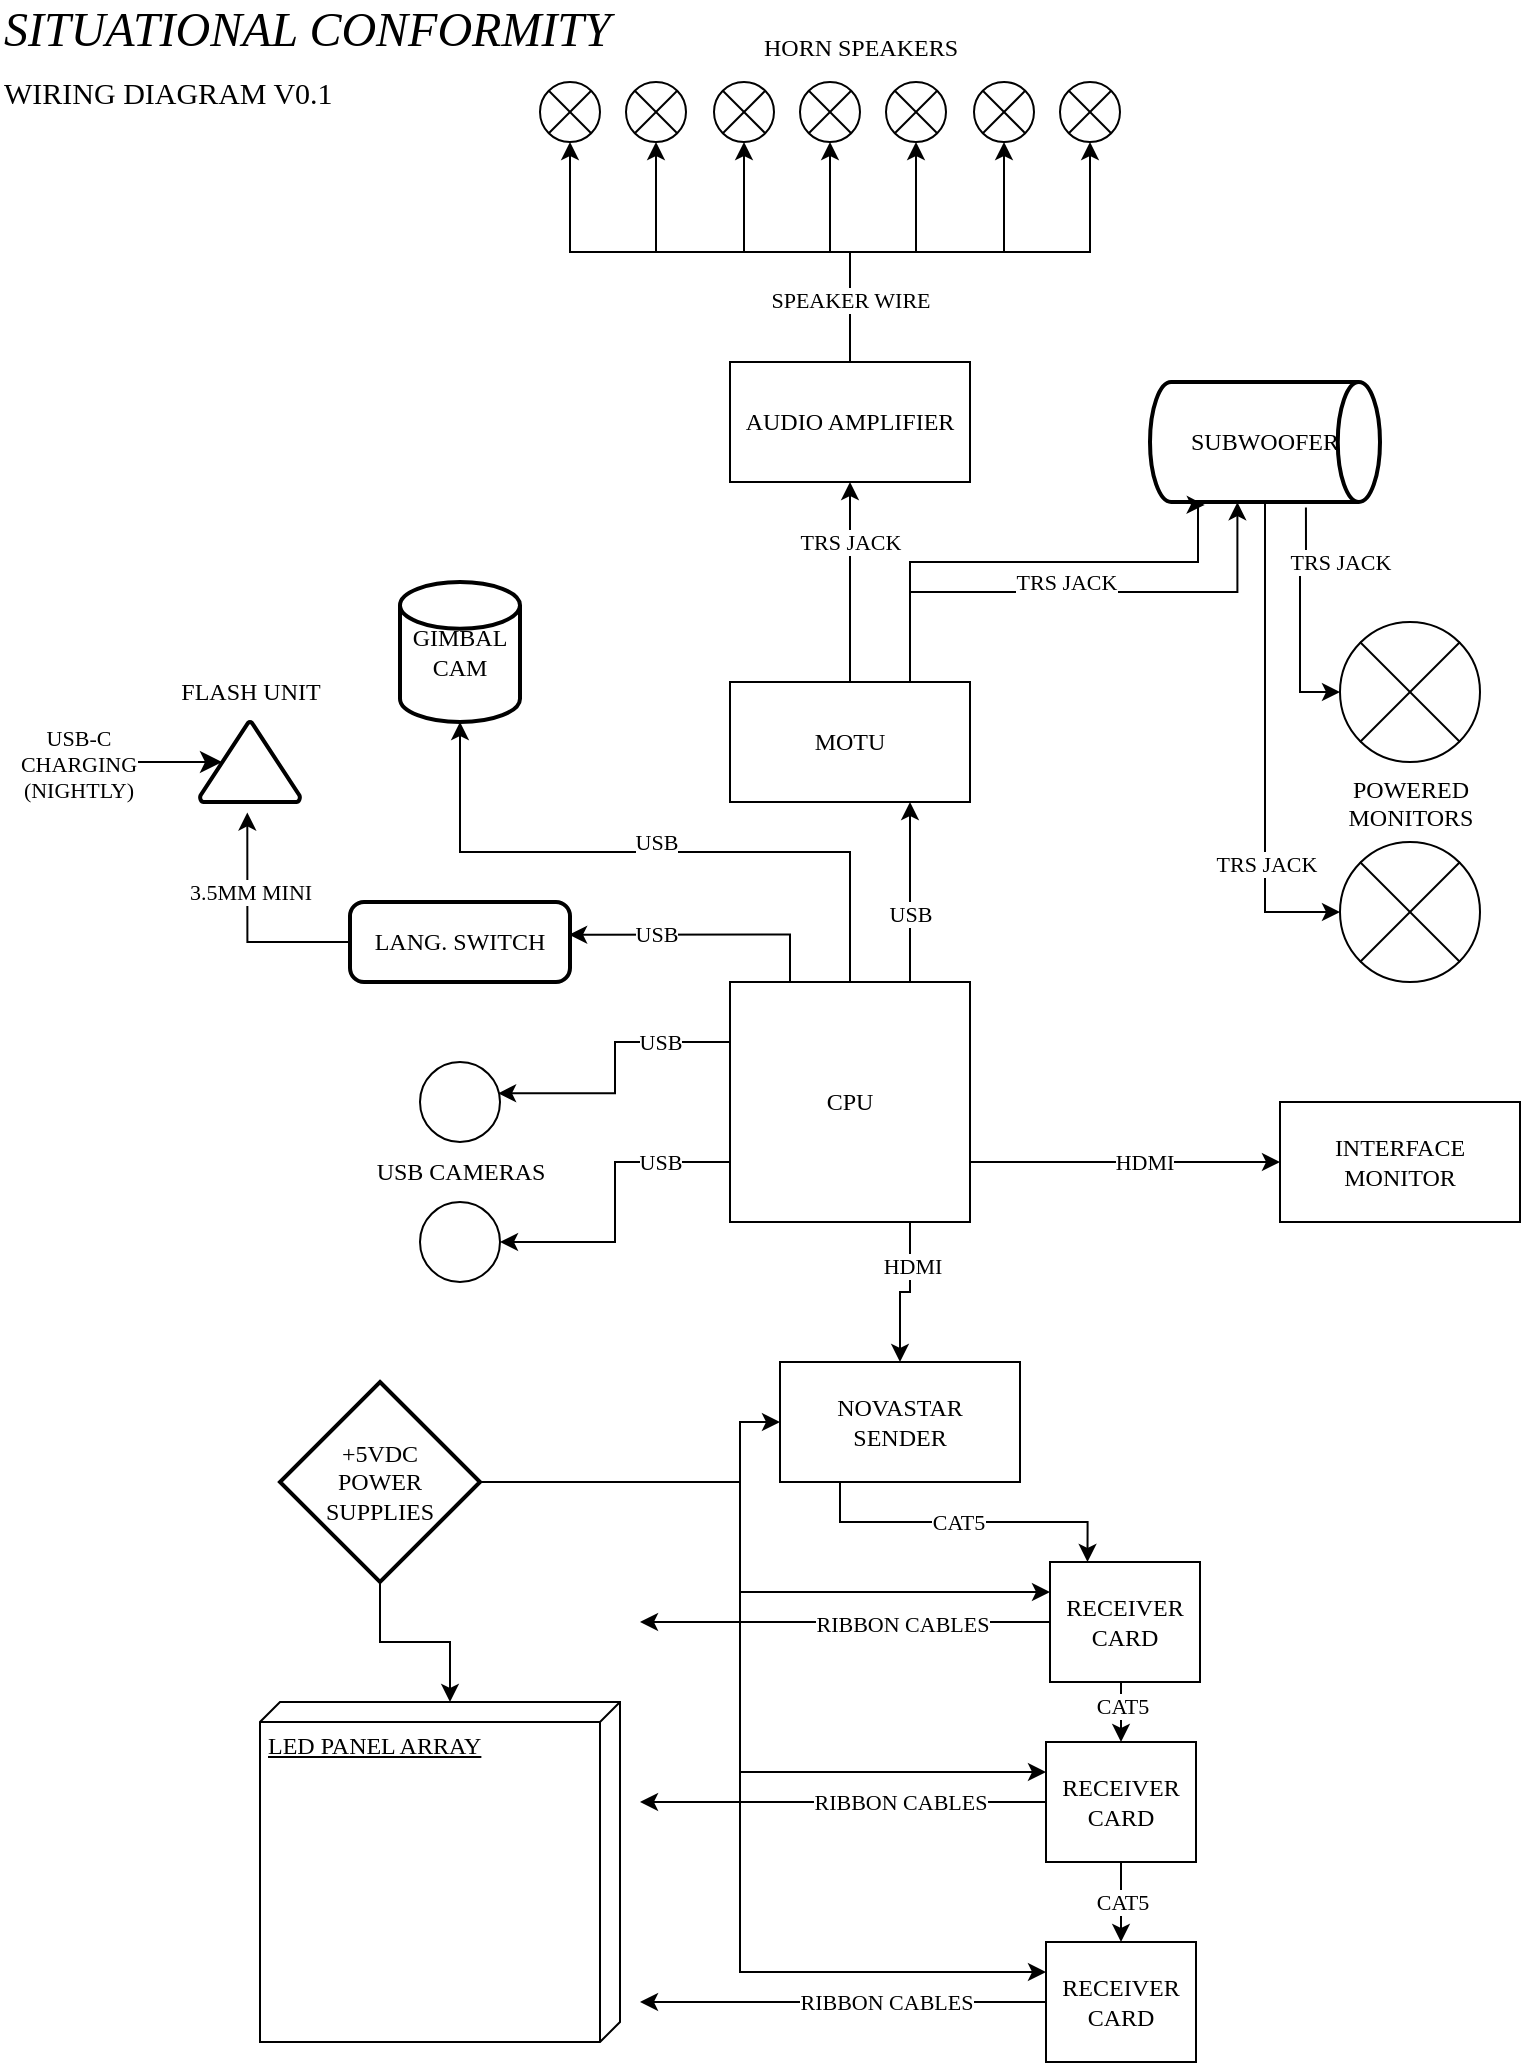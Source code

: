 <mxfile version="28.1.1">
  <diagram name="Page-1" id="MhaABuoevzeEkSNI2KPj">
    <mxGraphModel dx="1377" dy="755" grid="1" gridSize="10" guides="1" tooltips="1" connect="1" arrows="1" fold="1" page="1" pageScale="1" pageWidth="850" pageHeight="1100" math="0" shadow="0">
      <root>
        <mxCell id="0" />
        <mxCell id="1" parent="0" />
        <mxCell id="Cy4a-nuFGpsrrxOWvIIM-27" style="edgeStyle=orthogonalEdgeStyle;rounded=0;orthogonalLoop=1;jettySize=auto;html=1;exitX=0.75;exitY=0;exitDx=0;exitDy=0;entryX=0.75;entryY=1;entryDx=0;entryDy=0;fontFamily=Lucida Console;" parent="1" source="Cy4a-nuFGpsrrxOWvIIM-1" target="Cy4a-nuFGpsrrxOWvIIM-2" edge="1">
          <mxGeometry relative="1" as="geometry" />
        </mxCell>
        <mxCell id="Cy4a-nuFGpsrrxOWvIIM-50" value="USB" style="edgeLabel;html=1;align=center;verticalAlign=middle;resizable=0;points=[];fontFamily=Lucida Console;" parent="Cy4a-nuFGpsrrxOWvIIM-27" vertex="1" connectable="0">
          <mxGeometry x="-0.237" relative="1" as="geometry">
            <mxPoint as="offset" />
          </mxGeometry>
        </mxCell>
        <mxCell id="Cy4a-nuFGpsrrxOWvIIM-32" style="edgeStyle=orthogonalEdgeStyle;rounded=0;orthogonalLoop=1;jettySize=auto;html=1;exitX=1;exitY=0.75;exitDx=0;exitDy=0;entryX=0;entryY=0.5;entryDx=0;entryDy=0;fontFamily=Lucida Console;" parent="1" source="Cy4a-nuFGpsrrxOWvIIM-1" target="Cy4a-nuFGpsrrxOWvIIM-31" edge="1">
          <mxGeometry relative="1" as="geometry" />
        </mxCell>
        <mxCell id="Cy4a-nuFGpsrrxOWvIIM-49" value="HDMI" style="edgeLabel;html=1;align=center;verticalAlign=middle;resizable=0;points=[];fontFamily=Lucida Console;" parent="Cy4a-nuFGpsrrxOWvIIM-32" vertex="1" connectable="0">
          <mxGeometry x="-0.543" y="-2" relative="1" as="geometry">
            <mxPoint x="51" y="-2" as="offset" />
          </mxGeometry>
        </mxCell>
        <mxCell id="Cy4a-nuFGpsrrxOWvIIM-34" style="edgeStyle=orthogonalEdgeStyle;rounded=0;orthogonalLoop=1;jettySize=auto;html=1;exitX=0.75;exitY=1;exitDx=0;exitDy=0;entryX=0.5;entryY=0;entryDx=0;entryDy=0;fontFamily=Lucida Console;" parent="1" source="Cy4a-nuFGpsrrxOWvIIM-1" target="Cy4a-nuFGpsrrxOWvIIM-33" edge="1">
          <mxGeometry relative="1" as="geometry" />
        </mxCell>
        <mxCell id="Cy4a-nuFGpsrrxOWvIIM-48" value="HDMI" style="edgeLabel;html=1;align=center;verticalAlign=middle;resizable=0;points=[];fontFamily=Lucida Console;" parent="Cy4a-nuFGpsrrxOWvIIM-34" vertex="1" connectable="0">
          <mxGeometry x="-0.422" y="1" relative="1" as="geometry">
            <mxPoint as="offset" />
          </mxGeometry>
        </mxCell>
        <mxCell id="Cy4a-nuFGpsrrxOWvIIM-1" value="&lt;font&gt;CPU&lt;/font&gt;" style="whiteSpace=wrap;html=1;aspect=fixed;fontFamily=Lucida Console;" parent="1" vertex="1">
          <mxGeometry x="375" y="500" width="120" height="120" as="geometry" />
        </mxCell>
        <mxCell id="Cy4a-nuFGpsrrxOWvIIM-28" style="edgeStyle=orthogonalEdgeStyle;rounded=0;orthogonalLoop=1;jettySize=auto;html=1;exitX=0.5;exitY=0;exitDx=0;exitDy=0;entryX=0.5;entryY=1;entryDx=0;entryDy=0;fontFamily=Lucida Console;" parent="1" source="Cy4a-nuFGpsrrxOWvIIM-2" target="Cy4a-nuFGpsrrxOWvIIM-3" edge="1">
          <mxGeometry relative="1" as="geometry" />
        </mxCell>
        <mxCell id="Cy4a-nuFGpsrrxOWvIIM-51" value="TRS JACK" style="edgeLabel;html=1;align=center;verticalAlign=middle;resizable=0;points=[];fontFamily=Lucida Console;" parent="Cy4a-nuFGpsrrxOWvIIM-28" vertex="1" connectable="0">
          <mxGeometry x="-0.047" y="1" relative="1" as="geometry">
            <mxPoint x="1" y="-23" as="offset" />
          </mxGeometry>
        </mxCell>
        <mxCell id="Cy4a-nuFGpsrrxOWvIIM-2" value="MOTU" style="rounded=0;whiteSpace=wrap;html=1;fontFamily=Lucida Console;" parent="1" vertex="1">
          <mxGeometry x="375" y="350" width="120" height="60" as="geometry" />
        </mxCell>
        <mxCell id="Cy4a-nuFGpsrrxOWvIIM-17" style="edgeStyle=orthogonalEdgeStyle;rounded=0;orthogonalLoop=1;jettySize=auto;html=1;exitX=0.5;exitY=0;exitDx=0;exitDy=0;fontFamily=Lucida Console;" parent="1" source="Cy4a-nuFGpsrrxOWvIIM-3" target="Cy4a-nuFGpsrrxOWvIIM-7" edge="1">
          <mxGeometry relative="1" as="geometry" />
        </mxCell>
        <mxCell id="Cy4a-nuFGpsrrxOWvIIM-20" style="edgeStyle=orthogonalEdgeStyle;rounded=0;orthogonalLoop=1;jettySize=auto;html=1;exitX=0.5;exitY=0;exitDx=0;exitDy=0;fontFamily=Lucida Console;" parent="1" source="Cy4a-nuFGpsrrxOWvIIM-3" target="Cy4a-nuFGpsrrxOWvIIM-6" edge="1">
          <mxGeometry relative="1" as="geometry" />
        </mxCell>
        <mxCell id="Cy4a-nuFGpsrrxOWvIIM-21" style="edgeStyle=orthogonalEdgeStyle;rounded=0;orthogonalLoop=1;jettySize=auto;html=1;exitX=0.5;exitY=0;exitDx=0;exitDy=0;fontFamily=Lucida Console;" parent="1" source="Cy4a-nuFGpsrrxOWvIIM-3" target="Cy4a-nuFGpsrrxOWvIIM-12" edge="1">
          <mxGeometry relative="1" as="geometry">
            <Array as="points">
              <mxPoint x="435" y="135" />
              <mxPoint x="425" y="135" />
            </Array>
          </mxGeometry>
        </mxCell>
        <mxCell id="Cy4a-nuFGpsrrxOWvIIM-22" style="edgeStyle=orthogonalEdgeStyle;rounded=0;orthogonalLoop=1;jettySize=auto;html=1;exitX=0.5;exitY=0;exitDx=0;exitDy=0;fontFamily=Lucida Console;" parent="1" source="Cy4a-nuFGpsrrxOWvIIM-3" target="Cy4a-nuFGpsrrxOWvIIM-11" edge="1">
          <mxGeometry relative="1" as="geometry" />
        </mxCell>
        <mxCell id="Cy4a-nuFGpsrrxOWvIIM-23" style="edgeStyle=orthogonalEdgeStyle;rounded=0;orthogonalLoop=1;jettySize=auto;html=1;exitX=0.5;exitY=0;exitDx=0;exitDy=0;fontFamily=Lucida Console;" parent="1" source="Cy4a-nuFGpsrrxOWvIIM-3" target="Cy4a-nuFGpsrrxOWvIIM-10" edge="1">
          <mxGeometry relative="1" as="geometry" />
        </mxCell>
        <mxCell id="Cy4a-nuFGpsrrxOWvIIM-24" style="edgeStyle=orthogonalEdgeStyle;rounded=0;orthogonalLoop=1;jettySize=auto;html=1;exitX=0.5;exitY=0;exitDx=0;exitDy=0;fontFamily=Lucida Console;" parent="1" source="Cy4a-nuFGpsrrxOWvIIM-3" target="Cy4a-nuFGpsrrxOWvIIM-9" edge="1">
          <mxGeometry relative="1" as="geometry" />
        </mxCell>
        <mxCell id="Cy4a-nuFGpsrrxOWvIIM-3" value="AUDIO AMPLIFIER" style="rounded=0;whiteSpace=wrap;html=1;fontFamily=Lucida Console;" parent="1" vertex="1">
          <mxGeometry x="375" y="190" width="120" height="60" as="geometry" />
        </mxCell>
        <mxCell id="Cy4a-nuFGpsrrxOWvIIM-4" value="&lt;div&gt;POWERED&lt;/div&gt;&lt;div&gt;MONITORS&lt;/div&gt;" style="verticalLabelPosition=bottom;verticalAlign=top;html=1;shape=mxgraph.flowchart.or;fontFamily=Lucida Console;" parent="1" vertex="1">
          <mxGeometry x="680" y="320" width="70" height="70" as="geometry" />
        </mxCell>
        <mxCell id="Cy4a-nuFGpsrrxOWvIIM-5" value="" style="verticalLabelPosition=bottom;verticalAlign=top;html=1;shape=mxgraph.flowchart.or;fontFamily=Lucida Console;" parent="1" vertex="1">
          <mxGeometry x="680" y="430" width="70" height="70" as="geometry" />
        </mxCell>
        <mxCell id="Cy4a-nuFGpsrrxOWvIIM-14" value="" style="group;fontFamily=Lucida Console;" parent="1" vertex="1" connectable="0">
          <mxGeometry x="280" y="50" width="290" height="30" as="geometry" />
        </mxCell>
        <mxCell id="Cy4a-nuFGpsrrxOWvIIM-6" value="" style="verticalLabelPosition=bottom;verticalAlign=top;html=1;shape=mxgraph.flowchart.or;fontFamily=Lucida Console;" parent="Cy4a-nuFGpsrrxOWvIIM-14" vertex="1">
          <mxGeometry x="87" width="30" height="30" as="geometry" />
        </mxCell>
        <mxCell id="Cy4a-nuFGpsrrxOWvIIM-7" value="" style="verticalLabelPosition=bottom;verticalAlign=top;html=1;shape=mxgraph.flowchart.or;fontFamily=Lucida Console;" parent="Cy4a-nuFGpsrrxOWvIIM-14" vertex="1">
          <mxGeometry width="30" height="30" as="geometry" />
        </mxCell>
        <mxCell id="Cy4a-nuFGpsrrxOWvIIM-8" value="" style="verticalLabelPosition=bottom;verticalAlign=top;html=1;shape=mxgraph.flowchart.or;fontFamily=Lucida Console;" parent="Cy4a-nuFGpsrrxOWvIIM-14" vertex="1">
          <mxGeometry x="43" width="30" height="30" as="geometry" />
        </mxCell>
        <mxCell id="Cy4a-nuFGpsrrxOWvIIM-9" value="" style="verticalLabelPosition=bottom;verticalAlign=top;html=1;shape=mxgraph.flowchart.or;fontFamily=Lucida Console;" parent="Cy4a-nuFGpsrrxOWvIIM-14" vertex="1">
          <mxGeometry x="260" width="30" height="30" as="geometry" />
        </mxCell>
        <mxCell id="Cy4a-nuFGpsrrxOWvIIM-10" value="" style="verticalLabelPosition=bottom;verticalAlign=top;html=1;shape=mxgraph.flowchart.or;fontFamily=Lucida Console;" parent="Cy4a-nuFGpsrrxOWvIIM-14" vertex="1">
          <mxGeometry x="217" width="30" height="30" as="geometry" />
        </mxCell>
        <mxCell id="Cy4a-nuFGpsrrxOWvIIM-11" value="" style="verticalLabelPosition=bottom;verticalAlign=top;html=1;shape=mxgraph.flowchart.or;fontFamily=Lucida Console;" parent="Cy4a-nuFGpsrrxOWvIIM-14" vertex="1">
          <mxGeometry x="173" width="30" height="30" as="geometry" />
        </mxCell>
        <mxCell id="Cy4a-nuFGpsrrxOWvIIM-12" value="" style="verticalLabelPosition=bottom;verticalAlign=top;html=1;shape=mxgraph.flowchart.or;fontFamily=Lucida Console;" parent="Cy4a-nuFGpsrrxOWvIIM-14" vertex="1">
          <mxGeometry x="130" width="30" height="30" as="geometry" />
        </mxCell>
        <mxCell id="Cy4a-nuFGpsrrxOWvIIM-18" style="edgeStyle=orthogonalEdgeStyle;rounded=0;orthogonalLoop=1;jettySize=auto;html=1;exitX=0.5;exitY=1;exitDx=0;exitDy=0;exitPerimeter=0;fontFamily=Lucida Console;" parent="Cy4a-nuFGpsrrxOWvIIM-14" source="Cy4a-nuFGpsrrxOWvIIM-8" target="Cy4a-nuFGpsrrxOWvIIM-8" edge="1">
          <mxGeometry relative="1" as="geometry" />
        </mxCell>
        <mxCell id="Cy4a-nuFGpsrrxOWvIIM-19" style="edgeStyle=orthogonalEdgeStyle;rounded=0;orthogonalLoop=1;jettySize=auto;html=1;exitX=0.5;exitY=0;exitDx=0;exitDy=0;entryX=0.5;entryY=1;entryDx=0;entryDy=0;entryPerimeter=0;fontFamily=Lucida Console;" parent="1" source="Cy4a-nuFGpsrrxOWvIIM-3" target="Cy4a-nuFGpsrrxOWvIIM-8" edge="1">
          <mxGeometry relative="1" as="geometry" />
        </mxCell>
        <mxCell id="Cy4a-nuFGpsrrxOWvIIM-59" value="SPEAKER WIRE" style="edgeLabel;html=1;align=center;verticalAlign=middle;resizable=0;points=[];fontFamily=Lucida Console;" parent="Cy4a-nuFGpsrrxOWvIIM-19" vertex="1" connectable="0">
          <mxGeometry x="-0.694" relative="1" as="geometry">
            <mxPoint as="offset" />
          </mxGeometry>
        </mxCell>
        <mxCell id="Cy4a-nuFGpsrrxOWvIIM-25" style="edgeStyle=orthogonalEdgeStyle;rounded=0;orthogonalLoop=1;jettySize=auto;html=1;exitX=0.678;exitY=1.046;exitDx=0;exitDy=0;entryX=0;entryY=0.5;entryDx=0;entryDy=0;entryPerimeter=0;exitPerimeter=0;fontFamily=Lucida Console;" parent="1" source="Cy4a-nuFGpsrrxOWvIIM-55" target="Cy4a-nuFGpsrrxOWvIIM-4" edge="1">
          <mxGeometry relative="1" as="geometry" />
        </mxCell>
        <mxCell id="Cy4a-nuFGpsrrxOWvIIM-52" value="TRS JACK" style="edgeLabel;html=1;align=center;verticalAlign=middle;resizable=0;points=[];fontFamily=Lucida Console;" parent="Cy4a-nuFGpsrrxOWvIIM-25" vertex="1" connectable="0">
          <mxGeometry x="-0.538" y="1" relative="1" as="geometry">
            <mxPoint x="16" as="offset" />
          </mxGeometry>
        </mxCell>
        <mxCell id="Cy4a-nuFGpsrrxOWvIIM-26" style="edgeStyle=orthogonalEdgeStyle;rounded=0;orthogonalLoop=1;jettySize=auto;html=1;exitX=0.5;exitY=1;exitDx=0;exitDy=0;entryX=0;entryY=0.5;entryDx=0;entryDy=0;entryPerimeter=0;exitPerimeter=0;fontFamily=Lucida Console;" parent="1" source="Cy4a-nuFGpsrrxOWvIIM-55" target="Cy4a-nuFGpsrrxOWvIIM-5" edge="1">
          <mxGeometry relative="1" as="geometry" />
        </mxCell>
        <mxCell id="Cy4a-nuFGpsrrxOWvIIM-53" value="TRS JACK" style="edgeLabel;html=1;align=center;verticalAlign=middle;resizable=0;points=[];fontFamily=Lucida Console;" parent="Cy4a-nuFGpsrrxOWvIIM-26" vertex="1" connectable="0">
          <mxGeometry x="-0.652" relative="1" as="geometry">
            <mxPoint y="139" as="offset" />
          </mxGeometry>
        </mxCell>
        <mxCell id="Cy4a-nuFGpsrrxOWvIIM-31" value="INTERFACE MONITOR" style="rounded=0;whiteSpace=wrap;html=1;fontFamily=Lucida Console;" parent="1" vertex="1">
          <mxGeometry x="650" y="560" width="120" height="60" as="geometry" />
        </mxCell>
        <mxCell id="Cy4a-nuFGpsrrxOWvIIM-39" style="edgeStyle=orthogonalEdgeStyle;rounded=0;orthogonalLoop=1;jettySize=auto;html=1;exitX=0.25;exitY=1;exitDx=0;exitDy=0;entryX=0.25;entryY=0;entryDx=0;entryDy=0;fontFamily=Lucida Console;" parent="1" source="Cy4a-nuFGpsrrxOWvIIM-33" target="Cy4a-nuFGpsrrxOWvIIM-36" edge="1">
          <mxGeometry relative="1" as="geometry" />
        </mxCell>
        <mxCell id="Cy4a-nuFGpsrrxOWvIIM-45" value="CAT5" style="edgeLabel;html=1;align=center;verticalAlign=middle;resizable=0;points=[];fontFamily=Lucida Console;" parent="Cy4a-nuFGpsrrxOWvIIM-39" vertex="1" connectable="0">
          <mxGeometry x="-0.136" y="-4" relative="1" as="geometry">
            <mxPoint x="8" y="-4" as="offset" />
          </mxGeometry>
        </mxCell>
        <mxCell id="Cy4a-nuFGpsrrxOWvIIM-33" value="&lt;div&gt;NOVASTAR&lt;/div&gt;&lt;div&gt;SENDER&lt;/div&gt;" style="rounded=0;whiteSpace=wrap;html=1;fontFamily=Lucida Console;" parent="1" vertex="1">
          <mxGeometry x="400" y="690" width="120" height="60" as="geometry" />
        </mxCell>
        <mxCell id="Cy4a-nuFGpsrrxOWvIIM-40" style="edgeStyle=orthogonalEdgeStyle;rounded=0;orthogonalLoop=1;jettySize=auto;html=1;exitX=0.5;exitY=1;exitDx=0;exitDy=0;entryX=0.5;entryY=0;entryDx=0;entryDy=0;fontFamily=Lucida Console;" parent="1" source="Cy4a-nuFGpsrrxOWvIIM-36" target="Cy4a-nuFGpsrrxOWvIIM-38" edge="1">
          <mxGeometry relative="1" as="geometry" />
        </mxCell>
        <mxCell id="Cy4a-nuFGpsrrxOWvIIM-46" value="CAT5" style="edgeLabel;html=1;align=center;verticalAlign=middle;resizable=0;points=[];fontFamily=Lucida Console;" parent="Cy4a-nuFGpsrrxOWvIIM-40" vertex="1" connectable="0">
          <mxGeometry x="-0.147" relative="1" as="geometry">
            <mxPoint as="offset" />
          </mxGeometry>
        </mxCell>
        <mxCell id="Cy4a-nuFGpsrrxOWvIIM-42" style="edgeStyle=orthogonalEdgeStyle;rounded=0;orthogonalLoop=1;jettySize=auto;html=1;exitX=0;exitY=0.5;exitDx=0;exitDy=0;fontFamily=Lucida Console;" parent="1" source="Cy4a-nuFGpsrrxOWvIIM-36" edge="1">
          <mxGeometry relative="1" as="geometry">
            <mxPoint x="330" y="820" as="targetPoint" />
          </mxGeometry>
        </mxCell>
        <mxCell id="Cy4a-nuFGpsrrxOWvIIM-82" value="RIBBON CABLES" style="edgeLabel;html=1;align=center;verticalAlign=middle;resizable=0;points=[];fontFamily=Lucida Console;" parent="Cy4a-nuFGpsrrxOWvIIM-42" vertex="1" connectable="0">
          <mxGeometry x="0.413" y="1" relative="1" as="geometry">
            <mxPoint x="70" y="-1" as="offset" />
          </mxGeometry>
        </mxCell>
        <mxCell id="Cy4a-nuFGpsrrxOWvIIM-36" value="&lt;div&gt;RECEIVER&lt;/div&gt;&lt;div&gt;CARD&lt;/div&gt;" style="rounded=0;whiteSpace=wrap;html=1;fontFamily=Lucida Console;" parent="1" vertex="1">
          <mxGeometry x="535" y="790" width="75" height="60" as="geometry" />
        </mxCell>
        <mxCell id="Cy4a-nuFGpsrrxOWvIIM-44" style="edgeStyle=orthogonalEdgeStyle;rounded=0;orthogonalLoop=1;jettySize=auto;html=1;exitX=0;exitY=0.5;exitDx=0;exitDy=0;fontFamily=Lucida Console;" parent="1" source="Cy4a-nuFGpsrrxOWvIIM-37" edge="1">
          <mxGeometry relative="1" as="geometry">
            <mxPoint x="330" y="1010" as="targetPoint" />
          </mxGeometry>
        </mxCell>
        <mxCell id="Cy4a-nuFGpsrrxOWvIIM-84" value="RIBBON CABLES" style="edgeLabel;html=1;align=center;verticalAlign=middle;resizable=0;points=[];fontFamily=Lucida Console;" parent="Cy4a-nuFGpsrrxOWvIIM-44" vertex="1" connectable="0">
          <mxGeometry x="0.037" relative="1" as="geometry">
            <mxPoint x="25" y="-1" as="offset" />
          </mxGeometry>
        </mxCell>
        <mxCell id="Cy4a-nuFGpsrrxOWvIIM-37" value="&lt;div&gt;RECEIVER&lt;/div&gt;&lt;div&gt;CARD&lt;/div&gt;" style="rounded=0;whiteSpace=wrap;html=1;fontFamily=Lucida Console;" parent="1" vertex="1">
          <mxGeometry x="533" y="980" width="75" height="60" as="geometry" />
        </mxCell>
        <mxCell id="Cy4a-nuFGpsrrxOWvIIM-41" style="edgeStyle=orthogonalEdgeStyle;rounded=0;orthogonalLoop=1;jettySize=auto;html=1;exitX=0.5;exitY=1;exitDx=0;exitDy=0;entryX=0.5;entryY=0;entryDx=0;entryDy=0;fontFamily=Lucida Console;" parent="1" source="Cy4a-nuFGpsrrxOWvIIM-38" target="Cy4a-nuFGpsrrxOWvIIM-37" edge="1">
          <mxGeometry relative="1" as="geometry" />
        </mxCell>
        <mxCell id="Cy4a-nuFGpsrrxOWvIIM-47" value="CAT5" style="edgeLabel;html=1;align=center;verticalAlign=middle;resizable=0;points=[];fontFamily=Lucida Console;" parent="Cy4a-nuFGpsrrxOWvIIM-41" vertex="1" connectable="0">
          <mxGeometry x="-0.483" y="-2" relative="1" as="geometry">
            <mxPoint x="2" y="9" as="offset" />
          </mxGeometry>
        </mxCell>
        <mxCell id="Cy4a-nuFGpsrrxOWvIIM-43" style="edgeStyle=orthogonalEdgeStyle;rounded=0;orthogonalLoop=1;jettySize=auto;html=1;exitX=0;exitY=0.5;exitDx=0;exitDy=0;fontFamily=Lucida Console;" parent="1" source="Cy4a-nuFGpsrrxOWvIIM-38" edge="1">
          <mxGeometry relative="1" as="geometry">
            <mxPoint x="330" y="910" as="targetPoint" />
          </mxGeometry>
        </mxCell>
        <mxCell id="Cy4a-nuFGpsrrxOWvIIM-83" value="RIBBON CABLES" style="edgeLabel;html=1;align=center;verticalAlign=middle;resizable=0;points=[];fontFamily=Lucida Console;" parent="Cy4a-nuFGpsrrxOWvIIM-43" vertex="1" connectable="0">
          <mxGeometry x="-0.065" relative="1" as="geometry">
            <mxPoint x="22" as="offset" />
          </mxGeometry>
        </mxCell>
        <mxCell id="Cy4a-nuFGpsrrxOWvIIM-38" value="&lt;div&gt;RECEIVER&lt;/div&gt;&lt;div&gt;CARD&lt;/div&gt;" style="rounded=0;whiteSpace=wrap;html=1;fontFamily=Lucida Console;" parent="1" vertex="1">
          <mxGeometry x="533" y="880" width="75" height="60" as="geometry" />
        </mxCell>
        <mxCell id="Cy4a-nuFGpsrrxOWvIIM-55" value="SUBWOOFER" style="strokeWidth=2;html=1;shape=mxgraph.flowchart.direct_data;whiteSpace=wrap;fontFamily=Lucida Console;" parent="1" vertex="1">
          <mxGeometry x="585" y="200" width="115" height="60" as="geometry" />
        </mxCell>
        <mxCell id="Cy4a-nuFGpsrrxOWvIIM-56" style="edgeStyle=orthogonalEdgeStyle;rounded=0;orthogonalLoop=1;jettySize=auto;html=1;exitX=0.75;exitY=0;exitDx=0;exitDy=0;entryX=0.38;entryY=1.002;entryDx=0;entryDy=0;entryPerimeter=0;fontFamily=Lucida Console;" parent="1" source="Cy4a-nuFGpsrrxOWvIIM-2" target="Cy4a-nuFGpsrrxOWvIIM-55" edge="1">
          <mxGeometry relative="1" as="geometry" />
        </mxCell>
        <mxCell id="Cy4a-nuFGpsrrxOWvIIM-57" value="TRS JACK" style="edgeLabel;html=1;align=center;verticalAlign=middle;resizable=0;points=[];fontFamily=Lucida Console;" parent="Cy4a-nuFGpsrrxOWvIIM-56" vertex="1" connectable="0">
          <mxGeometry x="-0.049" y="3" relative="1" as="geometry">
            <mxPoint x="2" y="-2" as="offset" />
          </mxGeometry>
        </mxCell>
        <mxCell id="Cy4a-nuFGpsrrxOWvIIM-58" style="edgeStyle=orthogonalEdgeStyle;rounded=0;orthogonalLoop=1;jettySize=auto;html=1;exitX=0.75;exitY=0;exitDx=0;exitDy=0;entryX=0.238;entryY=1.024;entryDx=0;entryDy=0;entryPerimeter=0;fontFamily=Lucida Console;" parent="1" source="Cy4a-nuFGpsrrxOWvIIM-2" target="Cy4a-nuFGpsrrxOWvIIM-55" edge="1">
          <mxGeometry relative="1" as="geometry">
            <Array as="points">
              <mxPoint x="465" y="290" />
              <mxPoint x="609" y="290" />
            </Array>
          </mxGeometry>
        </mxCell>
        <mxCell id="Cy4a-nuFGpsrrxOWvIIM-76" value="LED PANEL ARRAY" style="verticalAlign=top;align=left;spacingTop=8;spacingLeft=2;spacingRight=12;shape=cube;size=10;direction=south;fontStyle=4;html=1;whiteSpace=wrap;fontFamily=Lucida Console;" parent="1" vertex="1">
          <mxGeometry x="140" y="860" width="180" height="170" as="geometry" />
        </mxCell>
        <mxCell id="Cy4a-nuFGpsrrxOWvIIM-79" style="edgeStyle=orthogonalEdgeStyle;rounded=0;orthogonalLoop=1;jettySize=auto;html=1;exitX=1;exitY=0.5;exitDx=0;exitDy=0;exitPerimeter=0;entryX=0;entryY=0.25;entryDx=0;entryDy=0;fontFamily=Lucida Console;" parent="1" source="Cy4a-nuFGpsrrxOWvIIM-77" target="Cy4a-nuFGpsrrxOWvIIM-36" edge="1">
          <mxGeometry relative="1" as="geometry">
            <Array as="points">
              <mxPoint x="380" y="750" />
              <mxPoint x="380" y="805" />
            </Array>
          </mxGeometry>
        </mxCell>
        <mxCell id="Cy4a-nuFGpsrrxOWvIIM-80" style="edgeStyle=orthogonalEdgeStyle;rounded=0;orthogonalLoop=1;jettySize=auto;html=1;exitX=1;exitY=0.5;exitDx=0;exitDy=0;exitPerimeter=0;entryX=0;entryY=0.25;entryDx=0;entryDy=0;fontFamily=Lucida Console;" parent="1" source="Cy4a-nuFGpsrrxOWvIIM-77" target="Cy4a-nuFGpsrrxOWvIIM-38" edge="1">
          <mxGeometry relative="1" as="geometry">
            <Array as="points">
              <mxPoint x="380" y="750" />
              <mxPoint x="380" y="895" />
            </Array>
          </mxGeometry>
        </mxCell>
        <mxCell id="Cy4a-nuFGpsrrxOWvIIM-81" style="edgeStyle=orthogonalEdgeStyle;rounded=0;orthogonalLoop=1;jettySize=auto;html=1;exitX=1;exitY=0.5;exitDx=0;exitDy=0;exitPerimeter=0;entryX=0;entryY=0.25;entryDx=0;entryDy=0;fontFamily=Lucida Console;" parent="1" source="Cy4a-nuFGpsrrxOWvIIM-77" target="Cy4a-nuFGpsrrxOWvIIM-37" edge="1">
          <mxGeometry relative="1" as="geometry">
            <Array as="points">
              <mxPoint x="380" y="750" />
              <mxPoint x="380" y="995" />
            </Array>
          </mxGeometry>
        </mxCell>
        <mxCell id="HCE33caUuXiDNaF0huA7-1" style="edgeStyle=orthogonalEdgeStyle;rounded=0;orthogonalLoop=1;jettySize=auto;html=1;exitX=1;exitY=0.5;exitDx=0;exitDy=0;exitPerimeter=0;entryX=0;entryY=0.5;entryDx=0;entryDy=0;fontFamily=Lucida Console;" edge="1" parent="1" source="Cy4a-nuFGpsrrxOWvIIM-77" target="Cy4a-nuFGpsrrxOWvIIM-33">
          <mxGeometry relative="1" as="geometry">
            <Array as="points">
              <mxPoint x="380" y="750" />
              <mxPoint x="380" y="720" />
            </Array>
          </mxGeometry>
        </mxCell>
        <mxCell id="Cy4a-nuFGpsrrxOWvIIM-77" value="&lt;div&gt;+5VDC&lt;/div&gt;&lt;div&gt;POWER&lt;/div&gt;&lt;div&gt;SUPPLIES&lt;/div&gt;" style="strokeWidth=2;html=1;shape=mxgraph.flowchart.decision;whiteSpace=wrap;fontFamily=Lucida Console;" parent="1" vertex="1">
          <mxGeometry x="150" y="700" width="100" height="100" as="geometry" />
        </mxCell>
        <mxCell id="Cy4a-nuFGpsrrxOWvIIM-78" style="edgeStyle=orthogonalEdgeStyle;rounded=0;orthogonalLoop=1;jettySize=auto;html=1;exitX=0.5;exitY=1;exitDx=0;exitDy=0;exitPerimeter=0;entryX=0;entryY=0;entryDx=0;entryDy=85;entryPerimeter=0;fontFamily=Lucida Console;" parent="1" source="Cy4a-nuFGpsrrxOWvIIM-77" target="Cy4a-nuFGpsrrxOWvIIM-76" edge="1">
          <mxGeometry relative="1" as="geometry" />
        </mxCell>
        <mxCell id="Cy4a-nuFGpsrrxOWvIIM-86" value="" style="verticalLabelPosition=bottom;verticalAlign=top;html=1;shape=mxgraph.flowchart.on-page_reference;fontFamily=Lucida Console;" parent="1" vertex="1">
          <mxGeometry x="220" y="540" width="40" height="40" as="geometry" />
        </mxCell>
        <mxCell id="Cy4a-nuFGpsrrxOWvIIM-87" value="" style="verticalLabelPosition=bottom;verticalAlign=top;html=1;shape=mxgraph.flowchart.on-page_reference;fontFamily=Lucida Console;" parent="1" vertex="1">
          <mxGeometry x="220" y="610" width="40" height="40" as="geometry" />
        </mxCell>
        <mxCell id="Cy4a-nuFGpsrrxOWvIIM-88" style="edgeStyle=orthogonalEdgeStyle;rounded=0;orthogonalLoop=1;jettySize=auto;html=1;exitX=0;exitY=0.25;exitDx=0;exitDy=0;entryX=0.976;entryY=0.391;entryDx=0;entryDy=0;entryPerimeter=0;fontFamily=Lucida Console;" parent="1" source="Cy4a-nuFGpsrrxOWvIIM-1" target="Cy4a-nuFGpsrrxOWvIIM-86" edge="1">
          <mxGeometry relative="1" as="geometry" />
        </mxCell>
        <mxCell id="Cy4a-nuFGpsrrxOWvIIM-91" value="USB" style="edgeLabel;html=1;align=center;verticalAlign=middle;resizable=0;points=[];fontFamily=Lucida Console;" parent="Cy4a-nuFGpsrrxOWvIIM-88" vertex="1" connectable="0">
          <mxGeometry x="-0.383" relative="1" as="geometry">
            <mxPoint x="8" as="offset" />
          </mxGeometry>
        </mxCell>
        <mxCell id="Cy4a-nuFGpsrrxOWvIIM-89" style="edgeStyle=orthogonalEdgeStyle;rounded=0;orthogonalLoop=1;jettySize=auto;html=1;exitX=0;exitY=0.75;exitDx=0;exitDy=0;entryX=1;entryY=0.5;entryDx=0;entryDy=0;entryPerimeter=0;fontFamily=Lucida Console;" parent="1" source="Cy4a-nuFGpsrrxOWvIIM-1" target="Cy4a-nuFGpsrrxOWvIIM-87" edge="1">
          <mxGeometry relative="1" as="geometry" />
        </mxCell>
        <mxCell id="Cy4a-nuFGpsrrxOWvIIM-92" value="USB" style="edgeLabel;html=1;align=center;verticalAlign=middle;resizable=0;points=[];fontFamily=Lucida Console;" parent="Cy4a-nuFGpsrrxOWvIIM-89" vertex="1" connectable="0">
          <mxGeometry x="-0.47" relative="1" as="geometry">
            <mxPoint x="6" as="offset" />
          </mxGeometry>
        </mxCell>
        <mxCell id="Cy4a-nuFGpsrrxOWvIIM-90" value="USB CAMERAS" style="text;html=1;align=center;verticalAlign=middle;resizable=0;points=[];autosize=1;strokeColor=none;fillColor=none;fontFamily=Lucida Console;" parent="1" vertex="1">
          <mxGeometry x="190" y="580" width="100" height="30" as="geometry" />
        </mxCell>
        <mxCell id="Cy4a-nuFGpsrrxOWvIIM-93" value="" style="strokeWidth=2;html=1;shape=mxgraph.flowchart.extract_or_measurement;whiteSpace=wrap;fontFamily=Lucida Console;" parent="1" vertex="1">
          <mxGeometry x="110" y="370" width="50" height="40" as="geometry" />
        </mxCell>
        <mxCell id="Cy4a-nuFGpsrrxOWvIIM-94" value="LANG. SWITCH" style="rounded=1;whiteSpace=wrap;html=1;absoluteArcSize=1;arcSize=14;strokeWidth=2;fontFamily=Lucida Console;" parent="1" vertex="1">
          <mxGeometry x="185" y="460" width="110" height="40" as="geometry" />
        </mxCell>
        <mxCell id="Cy4a-nuFGpsrrxOWvIIM-95" value="FLASH UNIT" style="text;html=1;align=center;verticalAlign=middle;resizable=0;points=[];autosize=1;strokeColor=none;fillColor=none;fontFamily=Lucida Console;" parent="1" vertex="1">
          <mxGeometry x="85" y="340" width="100" height="30" as="geometry" />
        </mxCell>
        <mxCell id="Cy4a-nuFGpsrrxOWvIIM-96" style="edgeStyle=orthogonalEdgeStyle;rounded=0;orthogonalLoop=1;jettySize=auto;html=1;exitX=0;exitY=0.5;exitDx=0;exitDy=0;entryX=0.473;entryY=1.131;entryDx=0;entryDy=0;entryPerimeter=0;fontFamily=Lucida Console;" parent="1" source="Cy4a-nuFGpsrrxOWvIIM-94" target="Cy4a-nuFGpsrrxOWvIIM-93" edge="1">
          <mxGeometry relative="1" as="geometry" />
        </mxCell>
        <mxCell id="Cy4a-nuFGpsrrxOWvIIM-99" value="3.5MM MINI" style="edgeLabel;html=1;align=center;verticalAlign=middle;resizable=0;points=[];fontFamily=Lucida Console;" parent="Cy4a-nuFGpsrrxOWvIIM-96" vertex="1" connectable="0">
          <mxGeometry x="0.328" y="-1" relative="1" as="geometry">
            <mxPoint as="offset" />
          </mxGeometry>
        </mxCell>
        <mxCell id="Cy4a-nuFGpsrrxOWvIIM-97" style="edgeStyle=orthogonalEdgeStyle;rounded=0;orthogonalLoop=1;jettySize=auto;html=1;exitX=0.25;exitY=0;exitDx=0;exitDy=0;entryX=0.996;entryY=0.408;entryDx=0;entryDy=0;entryPerimeter=0;fontFamily=Lucida Console;" parent="1" source="Cy4a-nuFGpsrrxOWvIIM-1" target="Cy4a-nuFGpsrrxOWvIIM-94" edge="1">
          <mxGeometry relative="1" as="geometry" />
        </mxCell>
        <mxCell id="Cy4a-nuFGpsrrxOWvIIM-98" value="USB" style="edgeLabel;html=1;align=center;verticalAlign=middle;resizable=0;points=[];fontFamily=Lucida Console;" parent="Cy4a-nuFGpsrrxOWvIIM-97" vertex="1" connectable="0">
          <mxGeometry x="0.398" y="1" relative="1" as="geometry">
            <mxPoint x="3" y="-2" as="offset" />
          </mxGeometry>
        </mxCell>
        <mxCell id="HCE33caUuXiDNaF0huA7-2" value="&lt;font&gt;HORN SPEAKERS&lt;/font&gt;" style="text;html=1;align=center;verticalAlign=middle;resizable=0;points=[];autosize=1;strokeColor=none;fillColor=none;fontFamily=Lucida Console;" vertex="1" parent="1">
          <mxGeometry x="380" y="18" width="120" height="30" as="geometry" />
        </mxCell>
        <mxCell id="HCE33caUuXiDNaF0huA7-3" value="&lt;div&gt;GIMBAL&lt;/div&gt;&lt;div&gt;CAM&lt;/div&gt;" style="strokeWidth=2;html=1;shape=mxgraph.flowchart.database;whiteSpace=wrap;fontFamily=Lucida Console;" vertex="1" parent="1">
          <mxGeometry x="210" y="300" width="60" height="70" as="geometry" />
        </mxCell>
        <mxCell id="HCE33caUuXiDNaF0huA7-4" style="edgeStyle=orthogonalEdgeStyle;rounded=0;orthogonalLoop=1;jettySize=auto;html=1;exitX=0.5;exitY=0;exitDx=0;exitDy=0;entryX=0.5;entryY=1;entryDx=0;entryDy=0;entryPerimeter=0;fontFamily=Lucida Console;" edge="1" parent="1" source="Cy4a-nuFGpsrrxOWvIIM-1" target="HCE33caUuXiDNaF0huA7-3">
          <mxGeometry relative="1" as="geometry" />
        </mxCell>
        <mxCell id="HCE33caUuXiDNaF0huA7-5" value="USB" style="edgeLabel;html=1;align=center;verticalAlign=middle;resizable=0;points=[];fontFamily=Lucida Console;" vertex="1" connectable="0" parent="HCE33caUuXiDNaF0huA7-4">
          <mxGeometry x="-0.076" relative="1" as="geometry">
            <mxPoint x="-12" y="-5" as="offset" />
          </mxGeometry>
        </mxCell>
        <mxCell id="HCE33caUuXiDNaF0huA7-6" value="" style="edgeStyle=segmentEdgeStyle;endArrow=classic;html=1;curved=0;rounded=0;endSize=8;startSize=8;entryX=0.22;entryY=0.5;entryDx=0;entryDy=0;entryPerimeter=0;fontFamily=Lucida Console;" edge="1" parent="1" target="Cy4a-nuFGpsrrxOWvIIM-93">
          <mxGeometry width="50" height="50" relative="1" as="geometry">
            <mxPoint x="40" y="390" as="sourcePoint" />
            <mxPoint x="590" y="400" as="targetPoint" />
          </mxGeometry>
        </mxCell>
        <mxCell id="HCE33caUuXiDNaF0huA7-7" value="&lt;div&gt;USB-C&lt;/div&gt;&lt;div&gt;CHARGING&lt;/div&gt;&lt;div&gt;(NIGHTLY)&lt;/div&gt;" style="edgeLabel;html=1;align=center;verticalAlign=middle;resizable=0;points=[];fontFamily=Lucida Console;" vertex="1" connectable="0" parent="HCE33caUuXiDNaF0huA7-6">
          <mxGeometry x="-0.778" y="-1" relative="1" as="geometry">
            <mxPoint as="offset" />
          </mxGeometry>
        </mxCell>
        <mxCell id="HCE33caUuXiDNaF0huA7-8" value="&lt;div&gt;&lt;i&gt;&lt;font face=&quot;Lucida Console&quot; style=&quot;font-weight: normal;&quot;&gt;SITUATIONAL CONFORMITY&lt;/font&gt;&lt;/i&gt;&lt;/div&gt;&lt;div&gt;&lt;font face=&quot;Lucida Console&quot; style=&quot;font-weight: normal; font-size: 15px;&quot;&gt;WIRING DIAGRAM V0.1&lt;/font&gt;&lt;/div&gt;" style="text;strokeColor=none;fillColor=none;html=1;fontSize=24;fontStyle=1;verticalAlign=middle;align=left;" vertex="1" parent="1">
          <mxGeometry x="10" y="18" width="100" height="40" as="geometry" />
        </mxCell>
      </root>
    </mxGraphModel>
  </diagram>
</mxfile>

